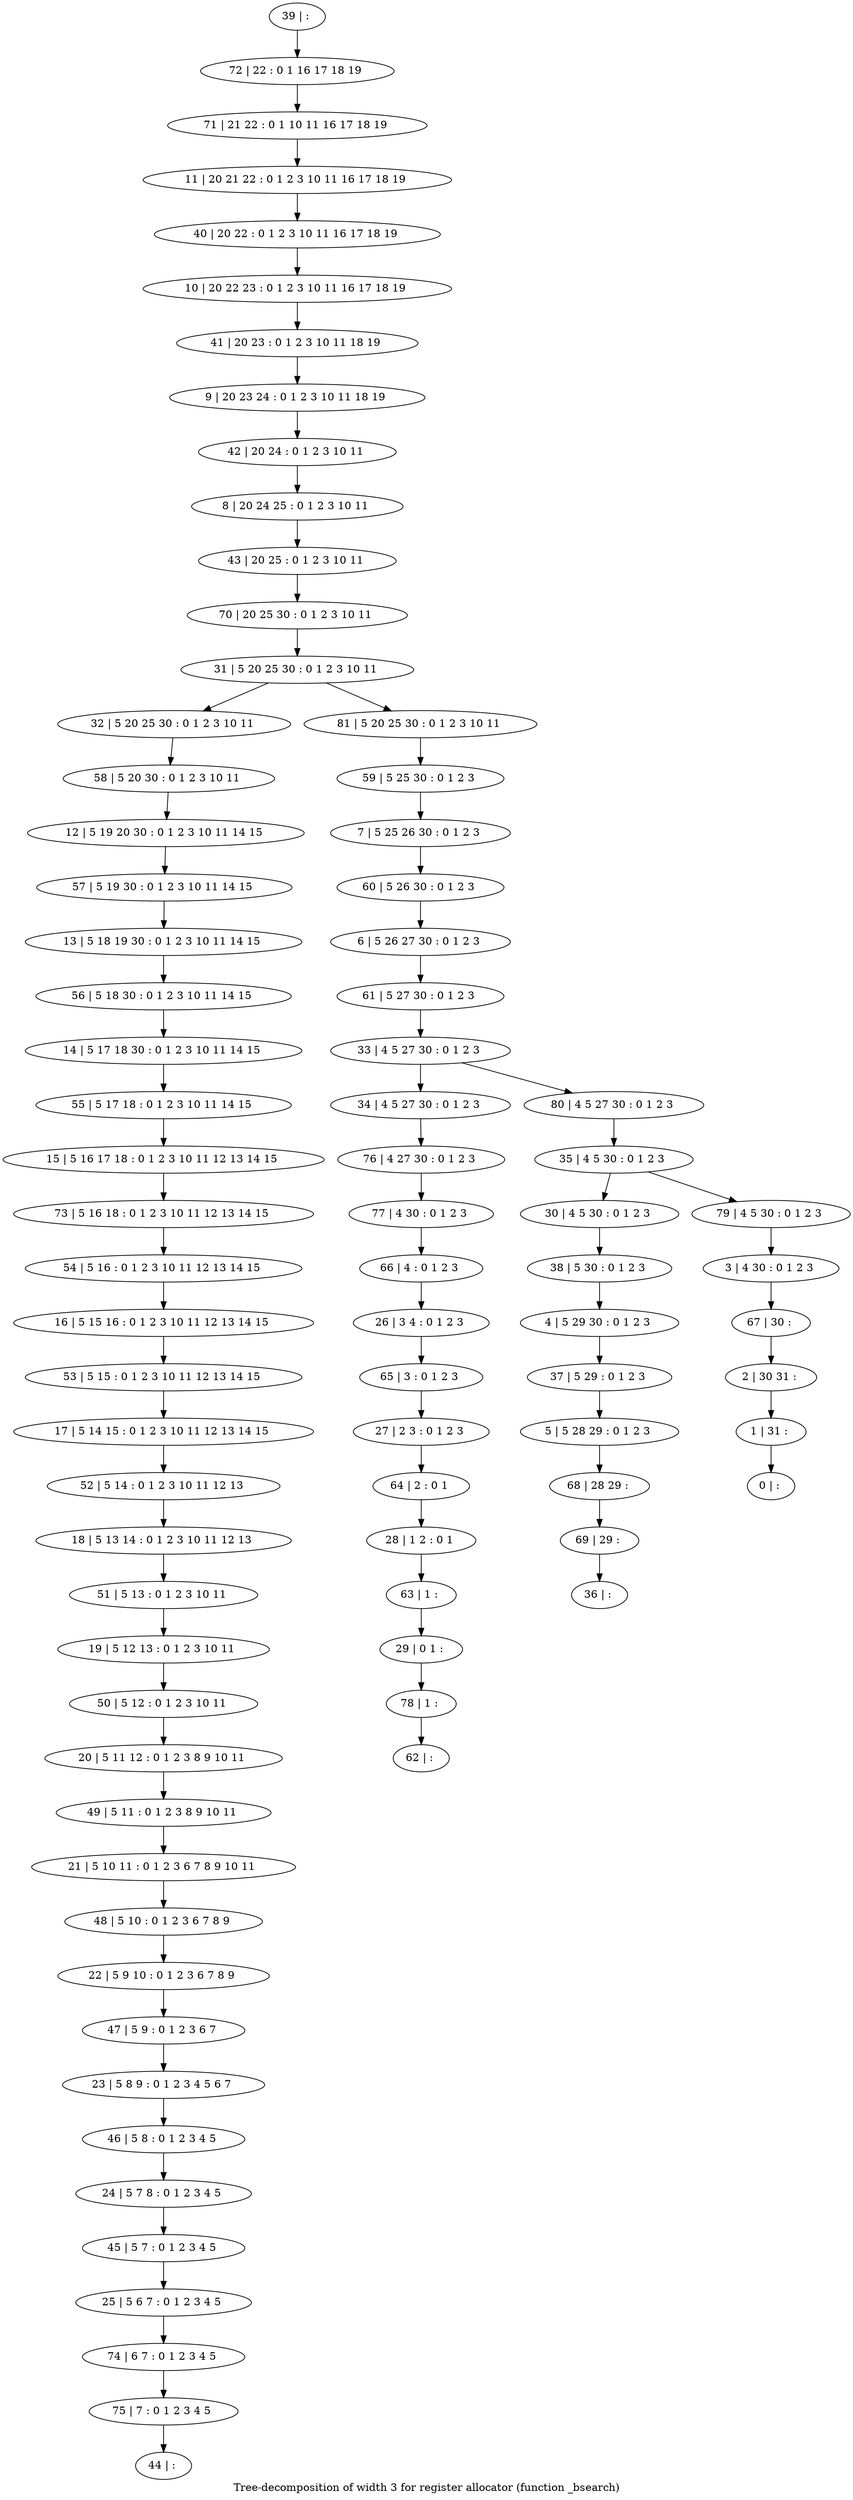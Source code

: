 digraph G {
graph [label="Tree-decomposition of width 3 for register allocator (function _bsearch)"]
0[label="0 | : "];
1[label="1 | 31 : "];
2[label="2 | 30 31 : "];
3[label="3 | 4 30 : 0 1 2 3 "];
4[label="4 | 5 29 30 : 0 1 2 3 "];
5[label="5 | 5 28 29 : 0 1 2 3 "];
6[label="6 | 5 26 27 30 : 0 1 2 3 "];
7[label="7 | 5 25 26 30 : 0 1 2 3 "];
8[label="8 | 20 24 25 : 0 1 2 3 10 11 "];
9[label="9 | 20 23 24 : 0 1 2 3 10 11 18 19 "];
10[label="10 | 20 22 23 : 0 1 2 3 10 11 16 17 18 19 "];
11[label="11 | 20 21 22 : 0 1 2 3 10 11 16 17 18 19 "];
12[label="12 | 5 19 20 30 : 0 1 2 3 10 11 14 15 "];
13[label="13 | 5 18 19 30 : 0 1 2 3 10 11 14 15 "];
14[label="14 | 5 17 18 30 : 0 1 2 3 10 11 14 15 "];
15[label="15 | 5 16 17 18 : 0 1 2 3 10 11 12 13 14 15 "];
16[label="16 | 5 15 16 : 0 1 2 3 10 11 12 13 14 15 "];
17[label="17 | 5 14 15 : 0 1 2 3 10 11 12 13 14 15 "];
18[label="18 | 5 13 14 : 0 1 2 3 10 11 12 13 "];
19[label="19 | 5 12 13 : 0 1 2 3 10 11 "];
20[label="20 | 5 11 12 : 0 1 2 3 8 9 10 11 "];
21[label="21 | 5 10 11 : 0 1 2 3 6 7 8 9 10 11 "];
22[label="22 | 5 9 10 : 0 1 2 3 6 7 8 9 "];
23[label="23 | 5 8 9 : 0 1 2 3 4 5 6 7 "];
24[label="24 | 5 7 8 : 0 1 2 3 4 5 "];
25[label="25 | 5 6 7 : 0 1 2 3 4 5 "];
26[label="26 | 3 4 : 0 1 2 3 "];
27[label="27 | 2 3 : 0 1 2 3 "];
28[label="28 | 1 2 : 0 1 "];
29[label="29 | 0 1 : "];
30[label="30 | 4 5 30 : 0 1 2 3 "];
31[label="31 | 5 20 25 30 : 0 1 2 3 10 11 "];
32[label="32 | 5 20 25 30 : 0 1 2 3 10 11 "];
33[label="33 | 4 5 27 30 : 0 1 2 3 "];
34[label="34 | 4 5 27 30 : 0 1 2 3 "];
35[label="35 | 4 5 30 : 0 1 2 3 "];
36[label="36 | : "];
37[label="37 | 5 29 : 0 1 2 3 "];
38[label="38 | 5 30 : 0 1 2 3 "];
39[label="39 | : "];
40[label="40 | 20 22 : 0 1 2 3 10 11 16 17 18 19 "];
41[label="41 | 20 23 : 0 1 2 3 10 11 18 19 "];
42[label="42 | 20 24 : 0 1 2 3 10 11 "];
43[label="43 | 20 25 : 0 1 2 3 10 11 "];
44[label="44 | : "];
45[label="45 | 5 7 : 0 1 2 3 4 5 "];
46[label="46 | 5 8 : 0 1 2 3 4 5 "];
47[label="47 | 5 9 : 0 1 2 3 6 7 "];
48[label="48 | 5 10 : 0 1 2 3 6 7 8 9 "];
49[label="49 | 5 11 : 0 1 2 3 8 9 10 11 "];
50[label="50 | 5 12 : 0 1 2 3 10 11 "];
51[label="51 | 5 13 : 0 1 2 3 10 11 "];
52[label="52 | 5 14 : 0 1 2 3 10 11 12 13 "];
53[label="53 | 5 15 : 0 1 2 3 10 11 12 13 14 15 "];
54[label="54 | 5 16 : 0 1 2 3 10 11 12 13 14 15 "];
55[label="55 | 5 17 18 : 0 1 2 3 10 11 14 15 "];
56[label="56 | 5 18 30 : 0 1 2 3 10 11 14 15 "];
57[label="57 | 5 19 30 : 0 1 2 3 10 11 14 15 "];
58[label="58 | 5 20 30 : 0 1 2 3 10 11 "];
59[label="59 | 5 25 30 : 0 1 2 3 "];
60[label="60 | 5 26 30 : 0 1 2 3 "];
61[label="61 | 5 27 30 : 0 1 2 3 "];
62[label="62 | : "];
63[label="63 | 1 : "];
64[label="64 | 2 : 0 1 "];
65[label="65 | 3 : 0 1 2 3 "];
66[label="66 | 4 : 0 1 2 3 "];
67[label="67 | 30 : "];
68[label="68 | 28 29 : "];
69[label="69 | 29 : "];
70[label="70 | 20 25 30 : 0 1 2 3 10 11 "];
71[label="71 | 21 22 : 0 1 10 11 16 17 18 19 "];
72[label="72 | 22 : 0 1 16 17 18 19 "];
73[label="73 | 5 16 18 : 0 1 2 3 10 11 12 13 14 15 "];
74[label="74 | 6 7 : 0 1 2 3 4 5 "];
75[label="75 | 7 : 0 1 2 3 4 5 "];
76[label="76 | 4 27 30 : 0 1 2 3 "];
77[label="77 | 4 30 : 0 1 2 3 "];
78[label="78 | 1 : "];
79[label="79 | 4 5 30 : 0 1 2 3 "];
80[label="80 | 4 5 27 30 : 0 1 2 3 "];
81[label="81 | 5 20 25 30 : 0 1 2 3 10 11 "];
37->5 ;
4->37 ;
38->4 ;
30->38 ;
45->25 ;
24->45 ;
46->24 ;
23->46 ;
47->23 ;
22->47 ;
48->22 ;
21->48 ;
49->21 ;
20->49 ;
50->20 ;
19->50 ;
51->19 ;
18->51 ;
52->18 ;
17->52 ;
53->17 ;
16->53 ;
54->16 ;
55->15 ;
14->55 ;
56->14 ;
13->56 ;
57->13 ;
12->57 ;
58->12 ;
32->58 ;
63->29 ;
28->63 ;
64->28 ;
27->64 ;
65->27 ;
26->65 ;
66->26 ;
5->68 ;
69->36 ;
68->69 ;
73->54 ;
15->73 ;
25->74 ;
75->44 ;
74->75 ;
34->76 ;
77->66 ;
76->77 ;
78->62 ;
29->78 ;
39->72 ;
72->71 ;
71->11 ;
11->40 ;
40->10 ;
10->41 ;
41->9 ;
9->42 ;
42->8 ;
8->43 ;
43->70 ;
70->31 ;
59->7 ;
7->60 ;
60->6 ;
6->61 ;
61->33 ;
3->67 ;
67->2 ;
2->1 ;
1->0 ;
79->3 ;
80->35 ;
81->59 ;
35->30 ;
35->79 ;
33->34 ;
33->80 ;
31->32 ;
31->81 ;
}

